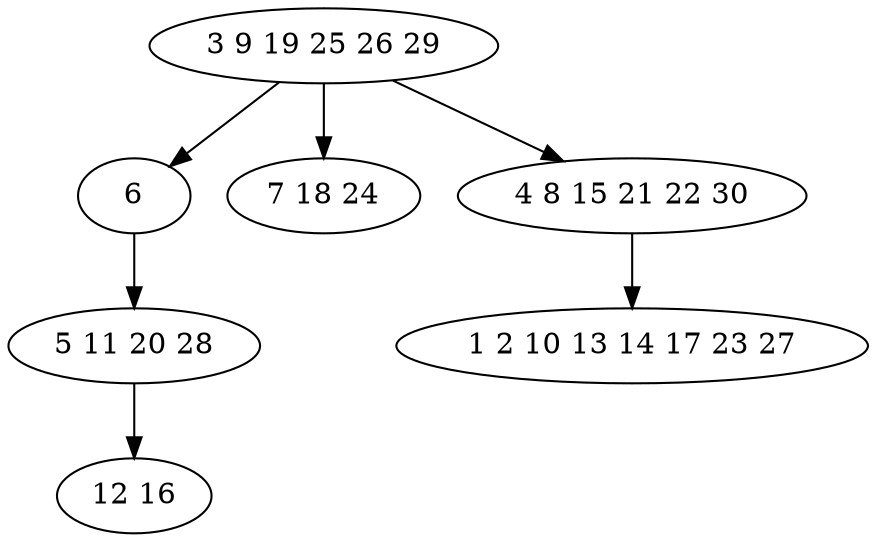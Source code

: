 digraph true_tree {
	"0" -> "1"
	"0" -> "2"
	"1" -> "3"
	"0" -> "4"
	"3" -> "5"
	"4" -> "6"
	"0" [label="3 9 19 25 26 29"];
	"1" [label="6"];
	"2" [label="7 18 24"];
	"3" [label="5 11 20 28"];
	"4" [label="4 8 15 21 22 30"];
	"5" [label="12 16"];
	"6" [label="1 2 10 13 14 17 23 27"];
}
